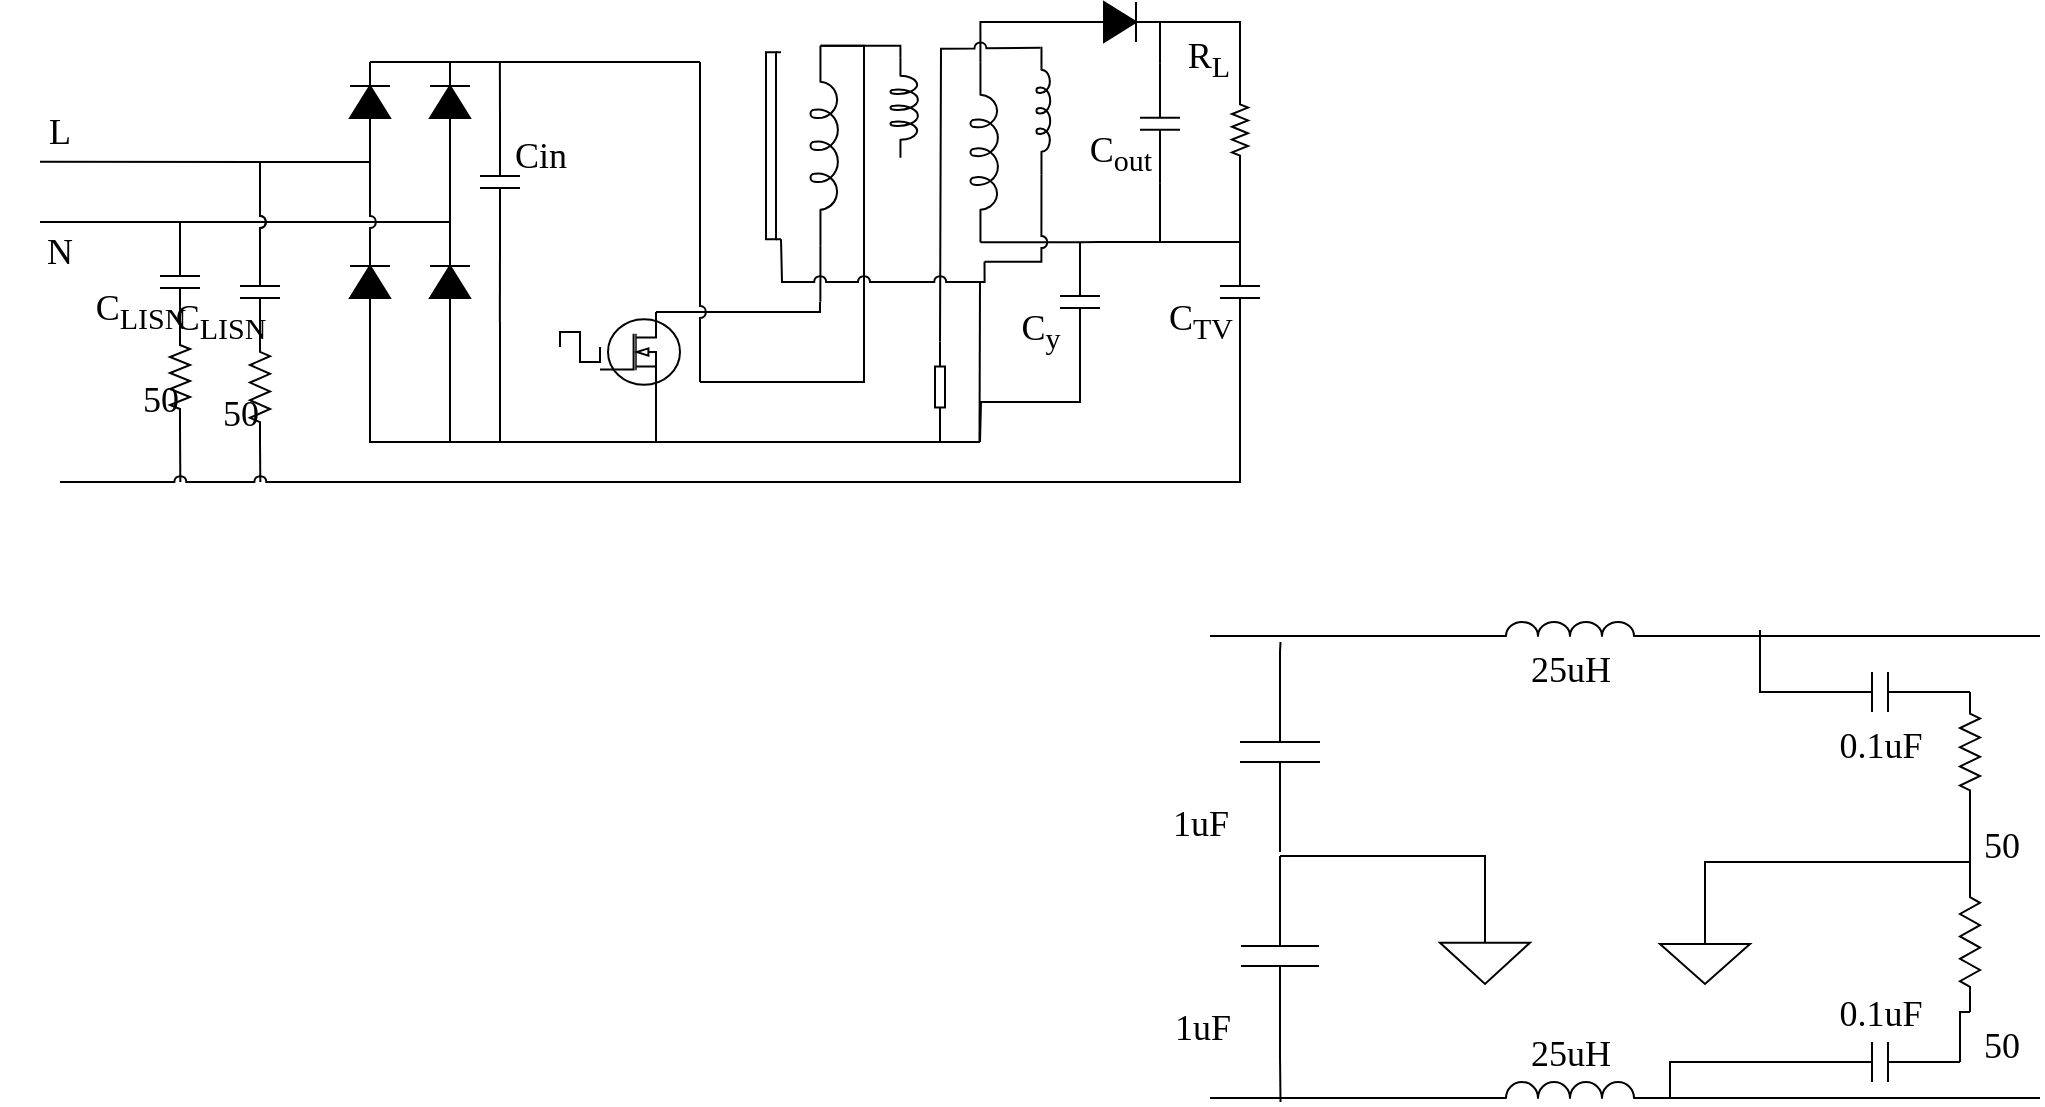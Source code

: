 <mxfile version="16.0.3" type="github">
  <diagram name="Page-1" id="7e0a89b8-554c-2b80-1dc8-d5c74ca68de4">
    <mxGraphModel dx="1102" dy="614" grid="1" gridSize="10" guides="1" tooltips="1" connect="1" arrows="1" fold="1" page="1" pageScale="1" pageWidth="1100" pageHeight="850" background="none" math="0" shadow="0">
      <root>
        <mxCell id="0" />
        <mxCell id="1" parent="0" />
        <mxCell id="feGtU5ZcAYylaaCtLsXj-39" style="edgeStyle=orthogonalEdgeStyle;rounded=0;orthogonalLoop=1;jettySize=auto;html=1;exitX=0;exitY=0.5;exitDx=0;exitDy=0;exitPerimeter=0;entryX=0;entryY=0.5;entryDx=0;entryDy=0;entryPerimeter=0;endArrow=none;endFill=0;fontFamily=Times New Roman;fontSize=18;horizontal=0;labelPosition=center;verticalLabelPosition=top;align=center;verticalAlign=bottom;" parent="1" target="feGtU5ZcAYylaaCtLsXj-42" edge="1">
          <mxGeometry relative="1" as="geometry">
            <mxPoint x="1010" y="445" as="sourcePoint" />
          </mxGeometry>
        </mxCell>
        <mxCell id="feGtU5ZcAYylaaCtLsXj-65" style="edgeStyle=orthogonalEdgeStyle;rounded=0;orthogonalLoop=1;jettySize=auto;html=1;exitX=1;exitY=0.5;exitDx=0;exitDy=0;exitPerimeter=0;fontFamily=Times New Roman;fontSize=18;endArrow=none;endFill=0;labelPosition=center;verticalLabelPosition=top;align=center;verticalAlign=bottom;" parent="1" edge="1">
          <mxGeometry relative="1" as="geometry">
            <mxPoint x="910" y="414" as="targetPoint" />
            <mxPoint x="930" y="445" as="sourcePoint" />
            <Array as="points">
              <mxPoint x="910" y="445" />
              <mxPoint x="910" y="421" />
            </Array>
          </mxGeometry>
        </mxCell>
        <mxCell id="feGtU5ZcAYylaaCtLsXj-41" style="edgeStyle=orthogonalEdgeStyle;rounded=0;orthogonalLoop=1;jettySize=auto;html=1;exitX=1;exitY=0.5;exitDx=0;exitDy=0;exitPerimeter=0;entryX=0;entryY=0.5;entryDx=0;entryDy=0;entryPerimeter=0;endArrow=none;endFill=0;fontFamily=Times New Roman;fontSize=18;horizontal=0;labelPosition=center;verticalLabelPosition=top;align=center;verticalAlign=bottom;" parent="1" source="feGtU5ZcAYylaaCtLsXj-42" target="feGtU5ZcAYylaaCtLsXj-44" edge="1">
          <mxGeometry relative="1" as="geometry" />
        </mxCell>
        <mxCell id="feGtU5ZcAYylaaCtLsXj-42" value="50" style="pointerEvents=1;verticalLabelPosition=bottom;shadow=0;dashed=0;align=left;html=1;verticalAlign=top;shape=mxgraph.electrical.resistors.resistor_2;rotation=90;fontFamily=Times New Roman;fontSize=18;labelPosition=right;horizontal=0;" parent="1" vertex="1">
          <mxGeometry x="985" y="470" width="60" height="10" as="geometry" />
        </mxCell>
        <mxCell id="feGtU5ZcAYylaaCtLsXj-43" style="edgeStyle=orthogonalEdgeStyle;rounded=0;orthogonalLoop=1;jettySize=auto;html=1;exitX=1;exitY=0.5;exitDx=0;exitDy=0;exitPerimeter=0;entryX=0;entryY=0.5;entryDx=0;entryDy=0;entryPerimeter=0;endArrow=none;endFill=0;fontFamily=Times New Roman;fontSize=18;horizontal=0;labelPosition=center;verticalLabelPosition=top;align=center;verticalAlign=bottom;" parent="1" source="feGtU5ZcAYylaaCtLsXj-44" edge="1">
          <mxGeometry relative="1" as="geometry">
            <mxPoint x="1010" y="630" as="targetPoint" />
          </mxGeometry>
        </mxCell>
        <mxCell id="feGtU5ZcAYylaaCtLsXj-44" value="50" style="pointerEvents=1;verticalLabelPosition=bottom;shadow=0;dashed=0;align=left;html=1;verticalAlign=top;shape=mxgraph.electrical.resistors.resistor_2;rotation=90;fontFamily=Times New Roman;fontSize=18;horizontal=0;labelPosition=right;" parent="1" vertex="1">
          <mxGeometry x="980" y="565" width="70" height="10" as="geometry" />
        </mxCell>
        <mxCell id="feGtU5ZcAYylaaCtLsXj-45" style="edgeStyle=orthogonalEdgeStyle;rounded=0;orthogonalLoop=1;jettySize=auto;html=1;exitX=1;exitY=1;exitDx=0;exitDy=0;exitPerimeter=0;entryX=1;entryY=0.5;entryDx=0;entryDy=0;entryPerimeter=0;endArrow=none;endFill=0;fontFamily=Times New Roman;fontSize=18;labelPosition=center;verticalLabelPosition=top;align=center;verticalAlign=bottom;" parent="1" source="feGtU5ZcAYylaaCtLsXj-48" edge="1">
          <mxGeometry relative="1" as="geometry">
            <Array as="points">
              <mxPoint x="865" y="630" />
            </Array>
            <mxPoint x="930" y="630" as="targetPoint" />
          </mxGeometry>
        </mxCell>
        <mxCell id="feGtU5ZcAYylaaCtLsXj-47" style="edgeStyle=orthogonalEdgeStyle;rounded=0;orthogonalLoop=1;jettySize=auto;html=1;fontFamily=Times New Roman;fontSize=18;endArrow=none;endFill=0;labelPosition=center;verticalLabelPosition=top;align=center;verticalAlign=bottom;" parent="1" edge="1">
          <mxGeometry relative="1" as="geometry">
            <mxPoint x="635" y="648" as="targetPoint" />
            <Array as="points" />
            <mxPoint x="750" y="648" as="sourcePoint" />
          </mxGeometry>
        </mxCell>
        <mxCell id="feGtU5ZcAYylaaCtLsXj-67" style="edgeStyle=orthogonalEdgeStyle;rounded=0;orthogonalLoop=1;jettySize=auto;html=1;exitX=0;exitY=1;exitDx=0;exitDy=0;exitPerimeter=0;fontFamily=Times New Roman;fontSize=18;endArrow=none;endFill=0;labelPosition=center;verticalLabelPosition=top;align=center;verticalAlign=bottom;" parent="1" source="feGtU5ZcAYylaaCtLsXj-48" edge="1">
          <mxGeometry relative="1" as="geometry">
            <mxPoint x="750" y="648.174" as="targetPoint" />
          </mxGeometry>
        </mxCell>
        <mxCell id="feGtU5ZcAYylaaCtLsXj-71" style="edgeStyle=orthogonalEdgeStyle;rounded=0;orthogonalLoop=1;jettySize=auto;html=1;exitX=1;exitY=1;exitDx=0;exitDy=0;exitPerimeter=0;fontFamily=Times New Roman;fontSize=18;endArrow=none;endFill=0;labelPosition=center;verticalLabelPosition=top;align=center;verticalAlign=bottom;" parent="1" source="feGtU5ZcAYylaaCtLsXj-48" edge="1">
          <mxGeometry relative="1" as="geometry">
            <mxPoint x="1050" y="648" as="targetPoint" />
            <Array as="points">
              <mxPoint x="1050" y="648" />
            </Array>
          </mxGeometry>
        </mxCell>
        <mxCell id="feGtU5ZcAYylaaCtLsXj-48" value="25uH" style="pointerEvents=1;verticalLabelPosition=top;shadow=0;dashed=0;align=center;html=1;verticalAlign=bottom;shape=mxgraph.electrical.inductors.inductor_3;fontFamily=Times New Roman;fontSize=18;rotation=0;labelPosition=center;" parent="1" vertex="1">
          <mxGeometry x="765" y="640" width="100" height="8" as="geometry" />
        </mxCell>
        <mxCell id="feGtU5ZcAYylaaCtLsXj-49" style="edgeStyle=orthogonalEdgeStyle;rounded=0;orthogonalLoop=1;jettySize=auto;html=1;exitX=1;exitY=1;exitDx=0;exitDy=0;exitPerimeter=0;entryX=0;entryY=0.5;entryDx=0;entryDy=0;entryPerimeter=0;endArrow=none;endFill=0;fontFamily=Times New Roman;fontSize=18;labelPosition=center;verticalLabelPosition=top;align=center;verticalAlign=bottom;" parent="1" source="feGtU5ZcAYylaaCtLsXj-52" edge="1">
          <mxGeometry relative="1" as="geometry">
            <Array as="points">
              <mxPoint x="885" y="417" />
            </Array>
            <mxPoint x="955" y="417" as="targetPoint" />
          </mxGeometry>
        </mxCell>
        <mxCell id="feGtU5ZcAYylaaCtLsXj-51" style="edgeStyle=orthogonalEdgeStyle;rounded=0;orthogonalLoop=1;jettySize=auto;html=1;exitX=0;exitY=1;exitDx=0;exitDy=0;exitPerimeter=0;fontFamily=Times New Roman;fontSize=18;endArrow=none;endFill=0;labelPosition=center;verticalLabelPosition=top;align=center;verticalAlign=bottom;" parent="1" source="feGtU5ZcAYylaaCtLsXj-52" edge="1">
          <mxGeometry relative="1" as="geometry">
            <mxPoint x="635" y="417" as="targetPoint" />
            <Array as="points">
              <mxPoint x="725" y="417" />
              <mxPoint x="725" y="417" />
            </Array>
          </mxGeometry>
        </mxCell>
        <mxCell id="feGtU5ZcAYylaaCtLsXj-52" value="25uH" style="pointerEvents=1;verticalLabelPosition=bottom;shadow=0;dashed=0;align=center;html=1;verticalAlign=top;shape=mxgraph.electrical.inductors.inductor_3;fontFamily=Times New Roman;fontSize=18;labelPosition=center;" parent="1" vertex="1">
          <mxGeometry x="765" y="410" width="100" height="7" as="geometry" />
        </mxCell>
        <mxCell id="feGtU5ZcAYylaaCtLsXj-56" style="edgeStyle=orthogonalEdgeStyle;rounded=0;orthogonalLoop=1;jettySize=auto;html=1;exitX=0;exitY=0.5;exitDx=0;exitDy=0;exitPerimeter=0;endArrow=none;endFill=0;fontFamily=Times New Roman;fontSize=18;entryX=0.5;entryY=0;entryDx=0;entryDy=0;entryPerimeter=0;labelPosition=center;verticalLabelPosition=top;align=center;verticalAlign=bottom;" parent="1" source="feGtU5ZcAYylaaCtLsXj-64" target="feGtU5ZcAYylaaCtLsXj-59" edge="1">
          <mxGeometry relative="1" as="geometry">
            <mxPoint x="955" y="517" as="sourcePoint" />
            <mxPoint x="800" y="560" as="targetPoint" />
            <Array as="points">
              <mxPoint x="773" y="527" />
            </Array>
          </mxGeometry>
        </mxCell>
        <mxCell id="feGtU5ZcAYylaaCtLsXj-57" style="edgeStyle=orthogonalEdgeStyle;rounded=0;orthogonalLoop=1;jettySize=auto;html=1;exitX=0;exitY=0.5;exitDx=0;exitDy=0;exitPerimeter=0;endArrow=none;endFill=0;fontFamily=Times New Roman;fontSize=18;horizontal=0;labelPosition=center;verticalLabelPosition=top;align=center;verticalAlign=bottom;" parent="1" edge="1">
          <mxGeometry relative="1" as="geometry">
            <mxPoint x="1050" y="417" as="targetPoint" />
            <mxPoint x="955" y="417" as="sourcePoint" />
          </mxGeometry>
        </mxCell>
        <mxCell id="feGtU5ZcAYylaaCtLsXj-59" value="" style="pointerEvents=1;verticalLabelPosition=top;shadow=0;dashed=0;align=center;html=1;verticalAlign=bottom;shape=mxgraph.electrical.signal_sources.signal_ground;fontFamily=Times New Roman;fontSize=18;labelPosition=center;" parent="1" vertex="1">
          <mxGeometry x="750" y="560" width="45" height="31" as="geometry" />
        </mxCell>
        <mxCell id="feGtU5ZcAYylaaCtLsXj-70" style="edgeStyle=orthogonalEdgeStyle;rounded=0;orthogonalLoop=1;jettySize=auto;html=1;exitX=0.5;exitY=0;exitDx=0;exitDy=0;exitPerimeter=0;entryX=0;entryY=0.5;entryDx=0;entryDy=0;entryPerimeter=0;fontFamily=Times New Roman;fontSize=18;endArrow=none;endFill=0;labelPosition=center;verticalLabelPosition=top;align=center;verticalAlign=bottom;" parent="1" source="feGtU5ZcAYylaaCtLsXj-61" target="feGtU5ZcAYylaaCtLsXj-44" edge="1">
          <mxGeometry relative="1" as="geometry">
            <Array as="points">
              <mxPoint x="883" y="530" />
              <mxPoint x="1015" y="530" />
            </Array>
          </mxGeometry>
        </mxCell>
        <mxCell id="feGtU5ZcAYylaaCtLsXj-61" value="" style="pointerEvents=1;verticalLabelPosition=top;shadow=0;dashed=0;align=center;html=1;verticalAlign=bottom;shape=mxgraph.electrical.signal_sources.signal_ground;fontFamily=Times New Roman;fontSize=18;labelPosition=center;" parent="1" vertex="1">
          <mxGeometry x="860" y="561" width="45" height="30" as="geometry" />
        </mxCell>
        <mxCell id="feGtU5ZcAYylaaCtLsXj-69" style="edgeStyle=orthogonalEdgeStyle;rounded=0;orthogonalLoop=1;jettySize=auto;html=1;exitX=0;exitY=0.5;exitDx=0;exitDy=0;exitPerimeter=0;fontFamily=Times New Roman;fontSize=18;endArrow=none;endFill=0;labelPosition=center;verticalLabelPosition=top;align=center;verticalAlign=bottom;" parent="1" source="feGtU5ZcAYylaaCtLsXj-63" edge="1">
          <mxGeometry relative="1" as="geometry">
            <mxPoint x="670.261" y="420" as="targetPoint" />
          </mxGeometry>
        </mxCell>
        <mxCell id="feGtU5ZcAYylaaCtLsXj-63" value="1uF" style="pointerEvents=1;verticalLabelPosition=top;shadow=0;dashed=0;align=center;html=1;verticalAlign=bottom;shape=mxgraph.electrical.capacitors.capacitor_1;rotation=90;horizontal=0;labelPosition=center;fontFamily=Times New Roman;fontSize=18;" parent="1" vertex="1">
          <mxGeometry x="620" y="455" width="100" height="40" as="geometry" />
        </mxCell>
        <mxCell id="feGtU5ZcAYylaaCtLsXj-68" style="edgeStyle=orthogonalEdgeStyle;rounded=0;orthogonalLoop=1;jettySize=auto;html=1;exitX=1;exitY=0.5;exitDx=0;exitDy=0;exitPerimeter=0;fontFamily=Times New Roman;fontSize=18;endArrow=none;endFill=0;labelPosition=center;verticalLabelPosition=top;align=center;verticalAlign=bottom;" parent="1" source="feGtU5ZcAYylaaCtLsXj-64" edge="1">
          <mxGeometry relative="1" as="geometry">
            <mxPoint x="670.261" y="650" as="targetPoint" />
          </mxGeometry>
        </mxCell>
        <mxCell id="feGtU5ZcAYylaaCtLsXj-64" value="1uF" style="pointerEvents=1;verticalLabelPosition=top;shadow=0;dashed=0;align=center;html=1;verticalAlign=bottom;shape=mxgraph.electrical.capacitors.capacitor_1;rotation=90;labelPosition=center;horizontal=0;fontFamily=Times New Roman;fontSize=18;" parent="1" vertex="1">
          <mxGeometry x="620" y="557.5" width="100" height="39" as="geometry" />
        </mxCell>
        <mxCell id="feGtU5ZcAYylaaCtLsXj-72" value="0.1uF" style="pointerEvents=1;verticalLabelPosition=bottom;shadow=0;dashed=0;align=center;html=1;verticalAlign=top;shape=mxgraph.electrical.capacitors.capacitor_1;rotation=0;fontFamily=Times New Roman;fontSize=18;horizontal=1;labelPosition=center;" parent="1" vertex="1">
          <mxGeometry x="930" y="435" width="80" height="20" as="geometry" />
        </mxCell>
        <mxCell id="feGtU5ZcAYylaaCtLsXj-73" value="0.1uF" style="pointerEvents=1;verticalLabelPosition=top;shadow=0;dashed=0;align=center;html=1;verticalAlign=bottom;shape=mxgraph.electrical.capacitors.capacitor_1;rotation=0;fontFamily=Times New Roman;fontSize=18;horizontal=1;labelPosition=center;" parent="1" vertex="1">
          <mxGeometry x="930" y="620" width="80" height="20" as="geometry" />
        </mxCell>
        <mxCell id="feGtU5ZcAYylaaCtLsXj-141" style="edgeStyle=orthogonalEdgeStyle;rounded=0;jumpStyle=arc;orthogonalLoop=1;jettySize=auto;html=1;exitX=1;exitY=0.5;exitDx=0;exitDy=0;exitPerimeter=0;fontFamily=Times New Roman;fontSize=18;endArrow=none;endFill=0;" parent="1" source="feGtU5ZcAYylaaCtLsXj-74" edge="1">
          <mxGeometry relative="1" as="geometry">
            <mxPoint x="120.167" y="340" as="targetPoint" />
          </mxGeometry>
        </mxCell>
        <mxCell id="feGtU5ZcAYylaaCtLsXj-74" value="50" style="pointerEvents=1;verticalLabelPosition=top;shadow=0;dashed=0;align=center;html=1;verticalAlign=bottom;shape=mxgraph.electrical.resistors.resistor_2;rotation=90;fontFamily=Times New Roman;fontSize=18;labelPosition=center;horizontal=0;" parent="1" vertex="1">
          <mxGeometry x="95" y="282.5" width="50" height="10" as="geometry" />
        </mxCell>
        <mxCell id="feGtU5ZcAYylaaCtLsXj-140" style="edgeStyle=orthogonalEdgeStyle;rounded=0;jumpStyle=arc;orthogonalLoop=1;jettySize=auto;html=1;exitX=1;exitY=0.5;exitDx=0;exitDy=0;exitPerimeter=0;fontFamily=Times New Roman;fontSize=18;endArrow=none;endFill=0;" parent="1" source="feGtU5ZcAYylaaCtLsXj-75" edge="1">
          <mxGeometry relative="1" as="geometry">
            <mxPoint x="160.167" y="340" as="targetPoint" />
          </mxGeometry>
        </mxCell>
        <mxCell id="feGtU5ZcAYylaaCtLsXj-75" value="50" style="pointerEvents=1;verticalLabelPosition=top;shadow=0;dashed=0;align=center;html=1;verticalAlign=bottom;shape=mxgraph.electrical.resistors.resistor_2;rotation=90;fontFamily=Times New Roman;fontSize=18;horizontal=0;labelPosition=center;" parent="1" vertex="1">
          <mxGeometry x="132.5" y="287.5" width="55" height="10" as="geometry" />
        </mxCell>
        <mxCell id="feGtU5ZcAYylaaCtLsXj-86" style="edgeStyle=orthogonalEdgeStyle;rounded=0;orthogonalLoop=1;jettySize=auto;html=1;exitX=0;exitY=0.5;exitDx=0;exitDy=0;exitPerimeter=0;fontFamily=Times New Roman;fontSize=18;endArrow=none;endFill=0;" parent="1" source="feGtU5ZcAYylaaCtLsXj-76" edge="1">
          <mxGeometry relative="1" as="geometry">
            <mxPoint x="120.296" y="210.185" as="targetPoint" />
          </mxGeometry>
        </mxCell>
        <mxCell id="feGtU5ZcAYylaaCtLsXj-91" style="edgeStyle=orthogonalEdgeStyle;rounded=0;orthogonalLoop=1;jettySize=auto;html=1;exitX=0;exitY=0.5;exitDx=0;exitDy=0;exitPerimeter=0;fontFamily=Times New Roman;fontSize=18;endArrow=none;endFill=0;jumpStyle=arc;" parent="1" source="feGtU5ZcAYylaaCtLsXj-76" target="feGtU5ZcAYylaaCtLsXj-79" edge="1">
          <mxGeometry relative="1" as="geometry">
            <Array as="points">
              <mxPoint x="255" y="210" />
            </Array>
          </mxGeometry>
        </mxCell>
        <mxCell id="feGtU5ZcAYylaaCtLsXj-76" value="C&lt;sub&gt;LISN&lt;/sub&gt;" style="pointerEvents=1;verticalLabelPosition=top;shadow=0;dashed=0;align=center;html=1;verticalAlign=bottom;shape=mxgraph.electrical.capacitors.capacitor_1;rotation=90;fontFamily=Times New Roman;fontSize=18;horizontal=0;labelPosition=center;" parent="1" vertex="1">
          <mxGeometry x="90" y="230" width="60" height="20" as="geometry" />
        </mxCell>
        <mxCell id="feGtU5ZcAYylaaCtLsXj-83" style="edgeStyle=orthogonalEdgeStyle;rounded=0;orthogonalLoop=1;jettySize=auto;html=1;exitX=0;exitY=0.5;exitDx=0;exitDy=0;exitPerimeter=0;fontFamily=Times New Roman;fontSize=18;endArrow=none;endFill=0;jumpStyle=arc;" parent="1" source="feGtU5ZcAYylaaCtLsXj-77" edge="1">
          <mxGeometry relative="1" as="geometry">
            <mxPoint x="50" y="179.815" as="targetPoint" />
            <Array as="points">
              <mxPoint x="130" y="180" />
              <mxPoint x="130" y="180" />
            </Array>
          </mxGeometry>
        </mxCell>
        <mxCell id="feGtU5ZcAYylaaCtLsXj-77" value="C&lt;sub&gt;LISN&lt;/sub&gt;" style="pointerEvents=1;verticalLabelPosition=top;shadow=0;dashed=0;align=center;html=1;verticalAlign=bottom;shape=mxgraph.electrical.capacitors.capacitor_1;rotation=90;fontFamily=Times New Roman;fontSize=18;horizontal=0;labelPosition=center;" parent="1" vertex="1">
          <mxGeometry x="130" y="235" width="60" height="20" as="geometry" />
        </mxCell>
        <mxCell id="feGtU5ZcAYylaaCtLsXj-89" style="edgeStyle=orthogonalEdgeStyle;rounded=0;orthogonalLoop=1;jettySize=auto;html=1;exitX=0;exitY=0.5;exitDx=0;exitDy=0;exitPerimeter=0;entryX=0;entryY=0.5;entryDx=0;entryDy=0;entryPerimeter=0;fontFamily=Times New Roman;fontSize=18;endArrow=none;endFill=0;jumpStyle=arc;" parent="1" source="feGtU5ZcAYylaaCtLsXj-78" target="feGtU5ZcAYylaaCtLsXj-77" edge="1">
          <mxGeometry relative="1" as="geometry">
            <Array as="points">
              <mxPoint x="215" y="180" />
            </Array>
          </mxGeometry>
        </mxCell>
        <mxCell id="feGtU5ZcAYylaaCtLsXj-90" style="edgeStyle=orthogonalEdgeStyle;rounded=0;orthogonalLoop=1;jettySize=auto;html=1;exitX=0;exitY=0.5;exitDx=0;exitDy=0;exitPerimeter=0;entryX=1;entryY=0.5;entryDx=0;entryDy=0;entryPerimeter=0;fontFamily=Times New Roman;fontSize=18;endArrow=none;endFill=0;jumpStyle=arc;" parent="1" source="feGtU5ZcAYylaaCtLsXj-78" target="feGtU5ZcAYylaaCtLsXj-80" edge="1">
          <mxGeometry relative="1" as="geometry" />
        </mxCell>
        <mxCell id="feGtU5ZcAYylaaCtLsXj-92" style="edgeStyle=orthogonalEdgeStyle;rounded=0;jumpStyle=arc;orthogonalLoop=1;jettySize=auto;html=1;exitX=1;exitY=0.5;exitDx=0;exitDy=0;exitPerimeter=0;fontFamily=Times New Roman;fontSize=18;endArrow=none;endFill=0;" parent="1" source="feGtU5ZcAYylaaCtLsXj-78" edge="1">
          <mxGeometry relative="1" as="geometry">
            <mxPoint x="380" y="130" as="targetPoint" />
            <Array as="points">
              <mxPoint x="250" y="130" />
              <mxPoint x="250" y="130" />
            </Array>
          </mxGeometry>
        </mxCell>
        <mxCell id="feGtU5ZcAYylaaCtLsXj-78" value="" style="pointerEvents=1;fillColor=strokeColor;verticalLabelPosition=bottom;shadow=0;dashed=0;align=center;html=1;verticalAlign=top;shape=mxgraph.electrical.diodes.diode;fontFamily=Times New Roman;fontSize=18;rotation=-90;" parent="1" vertex="1">
          <mxGeometry x="195" y="140" width="40" height="20" as="geometry" />
        </mxCell>
        <mxCell id="feGtU5ZcAYylaaCtLsXj-79" value="" style="pointerEvents=1;fillColor=strokeColor;verticalLabelPosition=bottom;shadow=0;dashed=0;align=center;html=1;verticalAlign=top;shape=mxgraph.electrical.diodes.diode;fontFamily=Times New Roman;fontSize=18;rotation=-90;" parent="1" vertex="1">
          <mxGeometry x="235" y="140" width="40" height="20" as="geometry" />
        </mxCell>
        <mxCell id="feGtU5ZcAYylaaCtLsXj-93" style="edgeStyle=orthogonalEdgeStyle;rounded=0;jumpStyle=arc;orthogonalLoop=1;jettySize=auto;html=1;exitX=0;exitY=0.5;exitDx=0;exitDy=0;exitPerimeter=0;fontFamily=Times New Roman;fontSize=18;endArrow=none;endFill=0;" parent="1" source="feGtU5ZcAYylaaCtLsXj-80" edge="1">
          <mxGeometry relative="1" as="geometry">
            <mxPoint x="280" y="260" as="targetPoint" />
            <Array as="points">
              <mxPoint x="215" y="320" />
              <mxPoint x="280" y="320" />
            </Array>
          </mxGeometry>
        </mxCell>
        <mxCell id="feGtU5ZcAYylaaCtLsXj-80" value="" style="pointerEvents=1;fillColor=strokeColor;verticalLabelPosition=bottom;shadow=0;dashed=0;align=center;html=1;verticalAlign=top;shape=mxgraph.electrical.diodes.diode;fontFamily=Times New Roman;fontSize=18;rotation=-90;" parent="1" vertex="1">
          <mxGeometry x="195" y="230" width="40" height="20" as="geometry" />
        </mxCell>
        <mxCell id="feGtU5ZcAYylaaCtLsXj-88" style="edgeStyle=orthogonalEdgeStyle;rounded=0;orthogonalLoop=1;jettySize=auto;html=1;exitX=1;exitY=0.5;exitDx=0;exitDy=0;exitPerimeter=0;entryX=0;entryY=0.5;entryDx=0;entryDy=0;entryPerimeter=0;fontFamily=Times New Roman;fontSize=18;endArrow=none;endFill=0;" parent="1" source="feGtU5ZcAYylaaCtLsXj-81" target="feGtU5ZcAYylaaCtLsXj-79" edge="1">
          <mxGeometry relative="1" as="geometry" />
        </mxCell>
        <mxCell id="feGtU5ZcAYylaaCtLsXj-97" style="edgeStyle=orthogonalEdgeStyle;rounded=0;jumpStyle=arc;orthogonalLoop=1;jettySize=auto;html=1;exitX=0;exitY=0.5;exitDx=0;exitDy=0;exitPerimeter=0;fontFamily=Times New Roman;fontSize=18;endArrow=none;endFill=0;" parent="1" source="feGtU5ZcAYylaaCtLsXj-81" edge="1">
          <mxGeometry relative="1" as="geometry">
            <mxPoint x="255" y="320" as="targetPoint" />
          </mxGeometry>
        </mxCell>
        <mxCell id="feGtU5ZcAYylaaCtLsXj-81" value="" style="pointerEvents=1;fillColor=strokeColor;verticalLabelPosition=bottom;shadow=0;dashed=0;align=center;html=1;verticalAlign=top;shape=mxgraph.electrical.diodes.diode;fontFamily=Times New Roman;fontSize=18;rotation=-90;" parent="1" vertex="1">
          <mxGeometry x="235" y="230" width="40" height="20" as="geometry" />
        </mxCell>
        <mxCell id="feGtU5ZcAYylaaCtLsXj-82" value="" style="endArrow=none;html=1;rounded=0;fontFamily=Times New Roman;fontSize=18;entryX=0;entryY=0.5;entryDx=0;entryDy=0;entryPerimeter=0;" parent="1" target="feGtU5ZcAYylaaCtLsXj-76" edge="1">
          <mxGeometry width="50" height="50" relative="1" as="geometry">
            <mxPoint x="50" y="210" as="sourcePoint" />
            <mxPoint x="450" y="290" as="targetPoint" />
          </mxGeometry>
        </mxCell>
        <mxCell id="feGtU5ZcAYylaaCtLsXj-84" value="L" style="text;html=1;strokeColor=none;fillColor=none;align=center;verticalAlign=middle;whiteSpace=wrap;rounded=0;fontFamily=Times New Roman;fontSize=18;" parent="1" vertex="1">
          <mxGeometry x="30" y="150" width="60" height="30" as="geometry" />
        </mxCell>
        <mxCell id="feGtU5ZcAYylaaCtLsXj-85" value="N" style="text;html=1;strokeColor=none;fillColor=none;align=center;verticalAlign=middle;whiteSpace=wrap;rounded=0;fontFamily=Times New Roman;fontSize=18;" parent="1" vertex="1">
          <mxGeometry x="30" y="210" width="60" height="30" as="geometry" />
        </mxCell>
        <mxCell id="feGtU5ZcAYylaaCtLsXj-95" style="edgeStyle=orthogonalEdgeStyle;rounded=0;jumpStyle=arc;orthogonalLoop=1;jettySize=auto;html=1;exitX=0;exitY=0.5;exitDx=0;exitDy=0;exitPerimeter=0;fontFamily=Times New Roman;fontSize=18;endArrow=none;endFill=0;" parent="1" source="feGtU5ZcAYylaaCtLsXj-94" edge="1">
          <mxGeometry relative="1" as="geometry">
            <mxPoint x="279.936" y="130" as="targetPoint" />
          </mxGeometry>
        </mxCell>
        <mxCell id="feGtU5ZcAYylaaCtLsXj-96" style="edgeStyle=orthogonalEdgeStyle;rounded=0;jumpStyle=arc;orthogonalLoop=1;jettySize=auto;html=1;exitX=1;exitY=0.5;exitDx=0;exitDy=0;exitPerimeter=0;fontFamily=Times New Roman;fontSize=18;endArrow=none;endFill=0;" parent="1" source="feGtU5ZcAYylaaCtLsXj-94" edge="1">
          <mxGeometry relative="1" as="geometry">
            <mxPoint x="279.936" y="260" as="targetPoint" />
          </mxGeometry>
        </mxCell>
        <mxCell id="feGtU5ZcAYylaaCtLsXj-94" value="Cin" style="pointerEvents=1;verticalLabelPosition=bottom;shadow=0;dashed=0;align=center;html=1;verticalAlign=top;shape=mxgraph.electrical.capacitors.capacitor_1;rotation=90;fontFamily=Times New Roman;fontSize=18;horizontal=0;labelPosition=center;" parent="1" vertex="1">
          <mxGeometry x="250" y="180" width="60" height="20" as="geometry" />
        </mxCell>
        <mxCell id="feGtU5ZcAYylaaCtLsXj-98" style="edgeStyle=orthogonalEdgeStyle;rounded=0;orthogonalLoop=1;jettySize=auto;html=1;exitX=0;exitY=0.645;exitDx=0;exitDy=0;exitPerimeter=0;entryX=0;entryY=0.645;entryDx=0;entryDy=0;entryPerimeter=0;endArrow=none;endFill=0;" parent="1" source="feGtU5ZcAYylaaCtLsXj-101" target="feGtU5ZcAYylaaCtLsXj-106" edge="1">
          <mxGeometry relative="1" as="geometry">
            <Array as="points">
              <mxPoint x="480.25" y="121.87" />
            </Array>
          </mxGeometry>
        </mxCell>
        <mxCell id="feGtU5ZcAYylaaCtLsXj-99" style="edgeStyle=orthogonalEdgeStyle;rounded=0;orthogonalLoop=1;jettySize=auto;html=1;exitX=1;exitY=0.645;exitDx=0;exitDy=0;exitPerimeter=0;endArrow=none;endFill=0;" parent="1" source="feGtU5ZcAYylaaCtLsXj-101" edge="1">
          <mxGeometry relative="1" as="geometry">
            <mxPoint x="440" y="250" as="targetPoint" />
            <Array as="points">
              <mxPoint x="440.25" y="249.87" />
              <mxPoint x="440.25" y="249.87" />
            </Array>
          </mxGeometry>
        </mxCell>
        <mxCell id="feGtU5ZcAYylaaCtLsXj-100" style="edgeStyle=orthogonalEdgeStyle;rounded=0;orthogonalLoop=1;jettySize=auto;html=1;exitX=0;exitY=0.645;exitDx=0;exitDy=0;exitPerimeter=0;endArrow=none;endFill=0;" parent="1" source="feGtU5ZcAYylaaCtLsXj-101" edge="1">
          <mxGeometry relative="1" as="geometry">
            <mxPoint x="459" y="290" as="targetPoint" />
            <Array as="points">
              <mxPoint x="462" y="122" />
            </Array>
          </mxGeometry>
        </mxCell>
        <mxCell id="feGtU5ZcAYylaaCtLsXj-101" value="" style="pointerEvents=1;verticalLabelPosition=bottom;shadow=0;dashed=0;align=center;html=1;verticalAlign=top;shape=mxgraph.electrical.inductors.inductor_5;rotation=90;" parent="1" vertex="1">
          <mxGeometry x="392.25" y="164.87" width="100" height="14" as="geometry" />
        </mxCell>
        <mxCell id="feGtU5ZcAYylaaCtLsXj-102" style="edgeStyle=orthogonalEdgeStyle;rounded=0;orthogonalLoop=1;jettySize=auto;html=1;exitX=1;exitY=0.645;exitDx=0;exitDy=0;exitPerimeter=0;endArrow=none;endFill=0;" parent="1" source="feGtU5ZcAYylaaCtLsXj-104" edge="1">
          <mxGeometry relative="1" as="geometry">
            <mxPoint x="580" y="220" as="targetPoint" />
            <Array as="points">
              <mxPoint x="570" y="220" />
              <mxPoint x="570" y="220" />
            </Array>
          </mxGeometry>
        </mxCell>
        <mxCell id="feGtU5ZcAYylaaCtLsXj-103" style="edgeStyle=orthogonalEdgeStyle;rounded=0;orthogonalLoop=1;jettySize=auto;html=1;exitX=0;exitY=0.645;exitDx=0;exitDy=0;exitPerimeter=0;endArrow=none;endFill=0;" parent="1" source="feGtU5ZcAYylaaCtLsXj-104" edge="1">
          <mxGeometry relative="1" as="geometry">
            <mxPoint x="582" y="110" as="targetPoint" />
            <Array as="points">
              <mxPoint x="520" y="110" />
            </Array>
          </mxGeometry>
        </mxCell>
        <mxCell id="feGtU5ZcAYylaaCtLsXj-104" value="" style="pointerEvents=1;verticalLabelPosition=bottom;shadow=0;dashed=0;align=center;html=1;verticalAlign=top;shape=mxgraph.electrical.inductors.inductor_5;rotation=90;" parent="1" vertex="1">
          <mxGeometry x="477.25" y="168.12" width="90" height="14" as="geometry" />
        </mxCell>
        <mxCell id="feGtU5ZcAYylaaCtLsXj-105" style="edgeStyle=orthogonalEdgeStyle;rounded=0;orthogonalLoop=1;jettySize=auto;html=1;exitX=1;exitY=0.645;exitDx=0;exitDy=0;exitPerimeter=0;endArrow=none;endFill=0;entryX=1;entryY=0.645;entryDx=0;entryDy=0;entryPerimeter=0;" parent="1" source="feGtU5ZcAYylaaCtLsXj-106" target="feGtU5ZcAYylaaCtLsXj-106" edge="1">
          <mxGeometry relative="1" as="geometry">
            <mxPoint x="480.25" y="199.87" as="targetPoint" />
          </mxGeometry>
        </mxCell>
        <mxCell id="feGtU5ZcAYylaaCtLsXj-106" value="" style="pointerEvents=1;verticalLabelPosition=bottom;shadow=0;dashed=0;align=center;html=1;verticalAlign=top;shape=mxgraph.electrical.inductors.inductor_5;rotation=90;" parent="1" vertex="1">
          <mxGeometry x="457.25" y="145.87" width="50" height="14" as="geometry" />
        </mxCell>
        <mxCell id="feGtU5ZcAYylaaCtLsXj-107" style="edgeStyle=orthogonalEdgeStyle;rounded=0;orthogonalLoop=1;jettySize=auto;html=1;exitX=0;exitY=0.645;exitDx=0;exitDy=0;exitPerimeter=0;endArrow=none;endFill=0;jumpStyle=arc;" parent="1" edge="1">
          <mxGeometry relative="1" as="geometry">
            <mxPoint x="500" y="269.87" as="targetPoint" />
            <mxPoint x="550.22" y="122.87" as="sourcePoint" />
          </mxGeometry>
        </mxCell>
        <mxCell id="feGtU5ZcAYylaaCtLsXj-108" style="edgeStyle=orthogonalEdgeStyle;rounded=0;orthogonalLoop=1;jettySize=auto;html=1;exitX=0;exitY=1;exitDx=0;exitDy=0;exitPerimeter=0;endArrow=none;endFill=0;jumpStyle=arc;" parent="1" source="feGtU5ZcAYylaaCtLsXj-109" edge="1">
          <mxGeometry relative="1" as="geometry">
            <mxPoint x="522.25" y="229.87" as="targetPoint" />
            <Array as="points">
              <mxPoint x="421" y="230" />
              <mxPoint x="421" y="230" />
              <mxPoint x="421" y="240" />
              <mxPoint x="522" y="240" />
            </Array>
          </mxGeometry>
        </mxCell>
        <mxCell id="feGtU5ZcAYylaaCtLsXj-109" value="" style="pointerEvents=1;verticalLabelPosition=bottom;shadow=0;dashed=0;align=center;html=1;verticalAlign=top;shape=mxgraph.electrical.inductors.inductor_1;rotation=-90;" parent="1" vertex="1">
          <mxGeometry x="370" y="168.12" width="93.5" height="7.5" as="geometry" />
        </mxCell>
        <mxCell id="feGtU5ZcAYylaaCtLsXj-110" style="edgeStyle=orthogonalEdgeStyle;rounded=0;jumpStyle=arc;orthogonalLoop=1;jettySize=auto;html=1;exitX=1;exitY=0.645;exitDx=0;exitDy=0;exitPerimeter=0;endArrow=none;endFill=0;" parent="1" source="feGtU5ZcAYylaaCtLsXj-111" edge="1">
          <mxGeometry relative="1" as="geometry">
            <mxPoint x="522.25" y="229.87" as="targetPoint" />
            <Array as="points">
              <mxPoint x="551.25" y="229.87" />
            </Array>
          </mxGeometry>
        </mxCell>
        <mxCell id="feGtU5ZcAYylaaCtLsXj-111" value="" style="pointerEvents=1;verticalLabelPosition=bottom;shadow=0;dashed=0;align=center;html=1;verticalAlign=top;shape=mxgraph.electrical.inductors.inductor_5;rotation=90;" parent="1" vertex="1">
          <mxGeometry x="519.75" y="150.87" width="64" height="7" as="geometry" />
        </mxCell>
        <mxCell id="feGtU5ZcAYylaaCtLsXj-112" value="" style="endArrow=none;html=1;rounded=0;jumpStyle=arc;" parent="1" edge="1">
          <mxGeometry width="50" height="50" relative="1" as="geometry">
            <mxPoint x="519.75" y="320" as="sourcePoint" />
            <mxPoint x="520" y="240" as="targetPoint" />
          </mxGeometry>
        </mxCell>
        <mxCell id="feGtU5ZcAYylaaCtLsXj-116" style="edgeStyle=orthogonalEdgeStyle;rounded=0;jumpStyle=arc;orthogonalLoop=1;jettySize=auto;html=1;exitX=0.7;exitY=1;exitDx=0;exitDy=0;exitPerimeter=0;fontFamily=Times New Roman;fontSize=18;endArrow=none;endFill=0;" parent="1" source="feGtU5ZcAYylaaCtLsXj-114" edge="1">
          <mxGeometry relative="1" as="geometry">
            <mxPoint x="280" y="320" as="targetPoint" />
            <Array as="points">
              <mxPoint x="358" y="320" />
            </Array>
          </mxGeometry>
        </mxCell>
        <mxCell id="feGtU5ZcAYylaaCtLsXj-117" style="edgeStyle=orthogonalEdgeStyle;rounded=0;jumpStyle=arc;orthogonalLoop=1;jettySize=auto;html=1;exitX=0.7;exitY=0;exitDx=0;exitDy=0;exitPerimeter=0;fontFamily=Times New Roman;fontSize=18;endArrow=none;endFill=0;" parent="1" source="feGtU5ZcAYylaaCtLsXj-114" edge="1">
          <mxGeometry relative="1" as="geometry">
            <mxPoint x="440" y="250" as="targetPoint" />
            <Array as="points">
              <mxPoint x="440" y="255" />
            </Array>
          </mxGeometry>
        </mxCell>
        <mxCell id="feGtU5ZcAYylaaCtLsXj-121" style="edgeStyle=orthogonalEdgeStyle;rounded=0;jumpStyle=arc;orthogonalLoop=1;jettySize=auto;html=1;exitX=0.7;exitY=1;exitDx=0;exitDy=0;exitPerimeter=0;fontFamily=Times New Roman;fontSize=18;endArrow=none;endFill=0;" parent="1" source="feGtU5ZcAYylaaCtLsXj-114" edge="1">
          <mxGeometry relative="1" as="geometry">
            <mxPoint x="520" y="320" as="targetPoint" />
            <Array as="points">
              <mxPoint x="358" y="320" />
            </Array>
          </mxGeometry>
        </mxCell>
        <mxCell id="feGtU5ZcAYylaaCtLsXj-114" value="" style="verticalLabelPosition=bottom;shadow=0;dashed=0;align=center;html=1;verticalAlign=top;shape=mxgraph.electrical.mosfets1.n-channel_mosfet_1;fontFamily=Times New Roman;fontSize=18;" parent="1" vertex="1">
          <mxGeometry x="330" y="255" width="40" height="40" as="geometry" />
        </mxCell>
        <mxCell id="feGtU5ZcAYylaaCtLsXj-115" value="" style="pointerEvents=1;verticalLabelPosition=bottom;shadow=0;dashed=0;align=center;html=1;verticalAlign=top;shape=mxgraph.electrical.waveforms.square_wave;fontFamily=Times New Roman;fontSize=18;" parent="1" vertex="1">
          <mxGeometry x="310" y="265" width="20" height="15" as="geometry" />
        </mxCell>
        <mxCell id="feGtU5ZcAYylaaCtLsXj-125" style="edgeStyle=orthogonalEdgeStyle;rounded=0;jumpStyle=arc;orthogonalLoop=1;jettySize=auto;html=1;exitX=0;exitY=0.5;exitDx=0;exitDy=0;exitPerimeter=0;fontFamily=Times New Roman;fontSize=18;endArrow=none;endFill=0;" parent="1" source="feGtU5ZcAYylaaCtLsXj-122" edge="1">
          <mxGeometry relative="1" as="geometry">
            <mxPoint x="500.01" y="320" as="targetPoint" />
          </mxGeometry>
        </mxCell>
        <mxCell id="feGtU5ZcAYylaaCtLsXj-126" style="edgeStyle=orthogonalEdgeStyle;rounded=0;jumpStyle=arc;orthogonalLoop=1;jettySize=auto;html=1;exitX=1;exitY=0.5;exitDx=0;exitDy=0;exitPerimeter=0;fontFamily=Times New Roman;fontSize=18;endArrow=none;endFill=0;" parent="1" source="feGtU5ZcAYylaaCtLsXj-122" edge="1">
          <mxGeometry relative="1" as="geometry">
            <mxPoint x="500.01" y="270" as="targetPoint" />
          </mxGeometry>
        </mxCell>
        <mxCell id="feGtU5ZcAYylaaCtLsXj-122" value="" style="pointerEvents=1;verticalLabelPosition=bottom;shadow=0;dashed=0;align=center;html=1;verticalAlign=top;shape=mxgraph.electrical.resistors.resistor_1;fontFamily=Times New Roman;fontSize=18;rotation=-90;" parent="1" vertex="1">
          <mxGeometry x="484" y="290" width="32" height="5" as="geometry" />
        </mxCell>
        <mxCell id="feGtU5ZcAYylaaCtLsXj-129" value="" style="endArrow=none;html=1;rounded=0;fontFamily=Times New Roman;fontSize=18;jumpStyle=arc;" parent="1" edge="1">
          <mxGeometry width="50" height="50" relative="1" as="geometry">
            <mxPoint x="380" y="290" as="sourcePoint" />
            <mxPoint x="460" y="290" as="targetPoint" />
          </mxGeometry>
        </mxCell>
        <mxCell id="feGtU5ZcAYylaaCtLsXj-130" value="" style="endArrow=none;html=1;rounded=0;fontFamily=Times New Roman;fontSize=18;jumpStyle=arc;" parent="1" edge="1">
          <mxGeometry width="50" height="50" relative="1" as="geometry">
            <mxPoint x="380" y="290" as="sourcePoint" />
            <mxPoint x="380" y="130" as="targetPoint" />
          </mxGeometry>
        </mxCell>
        <mxCell id="feGtU5ZcAYylaaCtLsXj-133" style="edgeStyle=orthogonalEdgeStyle;rounded=0;jumpStyle=arc;orthogonalLoop=1;jettySize=auto;html=1;exitX=1;exitY=0.5;exitDx=0;exitDy=0;exitPerimeter=0;entryX=0;entryY=0.5;entryDx=0;entryDy=0;entryPerimeter=0;fontFamily=Times New Roman;fontSize=18;endArrow=none;endFill=0;" parent="1" source="feGtU5ZcAYylaaCtLsXj-131" target="feGtU5ZcAYylaaCtLsXj-132" edge="1">
          <mxGeometry relative="1" as="geometry" />
        </mxCell>
        <mxCell id="feGtU5ZcAYylaaCtLsXj-131" value="" style="pointerEvents=1;fillColor=strokeColor;verticalLabelPosition=bottom;shadow=0;dashed=0;align=center;html=1;verticalAlign=top;shape=mxgraph.electrical.diodes.diode;fontFamily=Times New Roman;fontSize=18;rotation=0;" parent="1" vertex="1">
          <mxGeometry x="570" y="100" width="40" height="20" as="geometry" />
        </mxCell>
        <mxCell id="feGtU5ZcAYylaaCtLsXj-134" style="edgeStyle=orthogonalEdgeStyle;rounded=0;jumpStyle=arc;orthogonalLoop=1;jettySize=auto;html=1;exitX=1;exitY=0.5;exitDx=0;exitDy=0;exitPerimeter=0;fontFamily=Times New Roman;fontSize=18;endArrow=none;endFill=0;" parent="1" source="feGtU5ZcAYylaaCtLsXj-132" edge="1">
          <mxGeometry relative="1" as="geometry">
            <mxPoint x="580" y="220" as="targetPoint" />
            <Array as="points">
              <mxPoint x="610" y="220" />
            </Array>
          </mxGeometry>
        </mxCell>
        <mxCell id="feGtU5ZcAYylaaCtLsXj-132" value="C&lt;sub&gt;out&lt;/sub&gt;" style="pointerEvents=1;verticalLabelPosition=top;shadow=0;dashed=0;align=center;html=1;verticalAlign=bottom;shape=mxgraph.electrical.capacitors.capacitor_1;rotation=90;fontFamily=Times New Roman;fontSize=18;horizontal=0;labelPosition=center;" parent="1" vertex="1">
          <mxGeometry x="580" y="150.87" width="60" height="20" as="geometry" />
        </mxCell>
        <mxCell id="feGtU5ZcAYylaaCtLsXj-136" style="edgeStyle=orthogonalEdgeStyle;rounded=0;jumpStyle=arc;orthogonalLoop=1;jettySize=auto;html=1;exitX=0;exitY=0.5;exitDx=0;exitDy=0;exitPerimeter=0;entryX=1;entryY=0.5;entryDx=0;entryDy=0;entryPerimeter=0;fontFamily=Times New Roman;fontSize=18;endArrow=none;endFill=0;" parent="1" source="feGtU5ZcAYylaaCtLsXj-135" target="feGtU5ZcAYylaaCtLsXj-131" edge="1">
          <mxGeometry relative="1" as="geometry" />
        </mxCell>
        <mxCell id="feGtU5ZcAYylaaCtLsXj-137" style="edgeStyle=orthogonalEdgeStyle;rounded=0;jumpStyle=arc;orthogonalLoop=1;jettySize=auto;html=1;exitX=1;exitY=0.5;exitDx=0;exitDy=0;exitPerimeter=0;fontFamily=Times New Roman;fontSize=18;endArrow=none;endFill=0;" parent="1" source="feGtU5ZcAYylaaCtLsXj-135" edge="1">
          <mxGeometry relative="1" as="geometry">
            <mxPoint x="610" y="220" as="targetPoint" />
            <Array as="points">
              <mxPoint x="650" y="220" />
            </Array>
          </mxGeometry>
        </mxCell>
        <mxCell id="feGtU5ZcAYylaaCtLsXj-135" value="R&lt;sub&gt;L&lt;/sub&gt;" style="pointerEvents=1;verticalLabelPosition=top;shadow=0;dashed=0;align=right;html=1;verticalAlign=bottom;shape=mxgraph.electrical.resistors.resistor_2;fontFamily=Times New Roman;fontSize=18;rotation=90;horizontal=0;labelPosition=left;" parent="1" vertex="1">
          <mxGeometry x="630" y="160" width="40" height="8" as="geometry" />
        </mxCell>
        <mxCell id="feGtU5ZcAYylaaCtLsXj-138" value="C&lt;sub&gt;TV&lt;/sub&gt;" style="pointerEvents=1;verticalLabelPosition=top;shadow=0;dashed=0;align=center;html=1;verticalAlign=bottom;shape=mxgraph.electrical.capacitors.capacitor_1;rotation=90;fontFamily=Times New Roman;fontSize=18;horizontal=0;labelPosition=center;" parent="1" vertex="1">
          <mxGeometry x="620" y="235" width="60" height="20" as="geometry" />
        </mxCell>
        <mxCell id="feGtU5ZcAYylaaCtLsXj-139" style="edgeStyle=orthogonalEdgeStyle;rounded=0;jumpStyle=arc;orthogonalLoop=1;jettySize=auto;html=1;exitX=1;exitY=0.5;exitDx=0;exitDy=0;exitPerimeter=0;fontFamily=Times New Roman;fontSize=18;endArrow=none;endFill=0;entryX=1;entryY=0.5;entryDx=0;entryDy=0;entryPerimeter=0;" parent="1" target="feGtU5ZcAYylaaCtLsXj-138" edge="1">
          <mxGeometry relative="1" as="geometry">
            <mxPoint x="60" y="340" as="sourcePoint" />
            <mxPoint x="225" y="340" as="targetPoint" />
            <Array as="points">
              <mxPoint x="650" y="340" />
            </Array>
          </mxGeometry>
        </mxCell>
        <mxCell id="feGtU5ZcAYylaaCtLsXj-143" style="edgeStyle=orthogonalEdgeStyle;rounded=0;jumpStyle=arc;orthogonalLoop=1;jettySize=auto;html=1;exitX=1;exitY=0.5;exitDx=0;exitDy=0;exitPerimeter=0;fontFamily=Times New Roman;fontSize=18;endArrow=none;endFill=0;" parent="1" source="feGtU5ZcAYylaaCtLsXj-142" edge="1">
          <mxGeometry relative="1" as="geometry">
            <mxPoint x="520" y="320" as="targetPoint" />
          </mxGeometry>
        </mxCell>
        <mxCell id="feGtU5ZcAYylaaCtLsXj-142" value="C&lt;sub&gt;y&lt;/sub&gt;" style="pointerEvents=1;verticalLabelPosition=top;shadow=0;dashed=0;align=center;html=1;verticalAlign=bottom;shape=mxgraph.electrical.capacitors.capacitor_1;rotation=90;fontFamily=Times New Roman;fontSize=18;horizontal=0;labelPosition=center;" parent="1" vertex="1">
          <mxGeometry x="540" y="240" width="60" height="20" as="geometry" />
        </mxCell>
        <mxCell id="Ojxynx3Bs77Wf192afqL-1" value="" style="shape=image;html=1;verticalAlign=top;verticalLabelPosition=bottom;labelBackgroundColor=#ffffff;imageAspect=0;aspect=fixed;image=https://cdn0.iconfinder.com/data/icons/octicons/1024/primitive-dot-128.png;fontFamily=Times New Roman;fontSize=18;" vertex="1" parent="1">
          <mxGeometry x="439.25" y="200" width="18" height="18" as="geometry" />
        </mxCell>
        <mxCell id="Ojxynx3Bs77Wf192afqL-2" value="" style="shape=image;html=1;verticalAlign=top;verticalLabelPosition=bottom;labelBackgroundColor=#ffffff;imageAspect=0;aspect=fixed;image=https://cdn0.iconfinder.com/data/icons/octicons/1024/primitive-dot-128.png;fontFamily=Times New Roman;fontSize=18;" vertex="1" parent="1">
          <mxGeometry x="477.25" y="120" width="18" height="18" as="geometry" />
        </mxCell>
        <mxCell id="Ojxynx3Bs77Wf192afqL-3" value="" style="shape=image;html=1;verticalAlign=top;verticalLabelPosition=bottom;labelBackgroundColor=#ffffff;imageAspect=0;aspect=fixed;image=https://cdn0.iconfinder.com/data/icons/octicons/1024/primitive-dot-128.png;fontFamily=Times New Roman;fontSize=18;" vertex="1" parent="1">
          <mxGeometry x="519.75" y="122" width="19" height="18" as="geometry" />
        </mxCell>
        <mxCell id="Ojxynx3Bs77Wf192afqL-4" value="" style="shape=image;html=1;verticalAlign=top;verticalLabelPosition=bottom;labelBackgroundColor=#ffffff;imageAspect=0;aspect=fixed;image=https://cdn0.iconfinder.com/data/icons/octicons/1024/primitive-dot-128.png;fontFamily=Times New Roman;fontSize=18;" vertex="1" parent="1">
          <mxGeometry x="552" y="122" width="18" height="18" as="geometry" />
        </mxCell>
      </root>
    </mxGraphModel>
  </diagram>
</mxfile>
